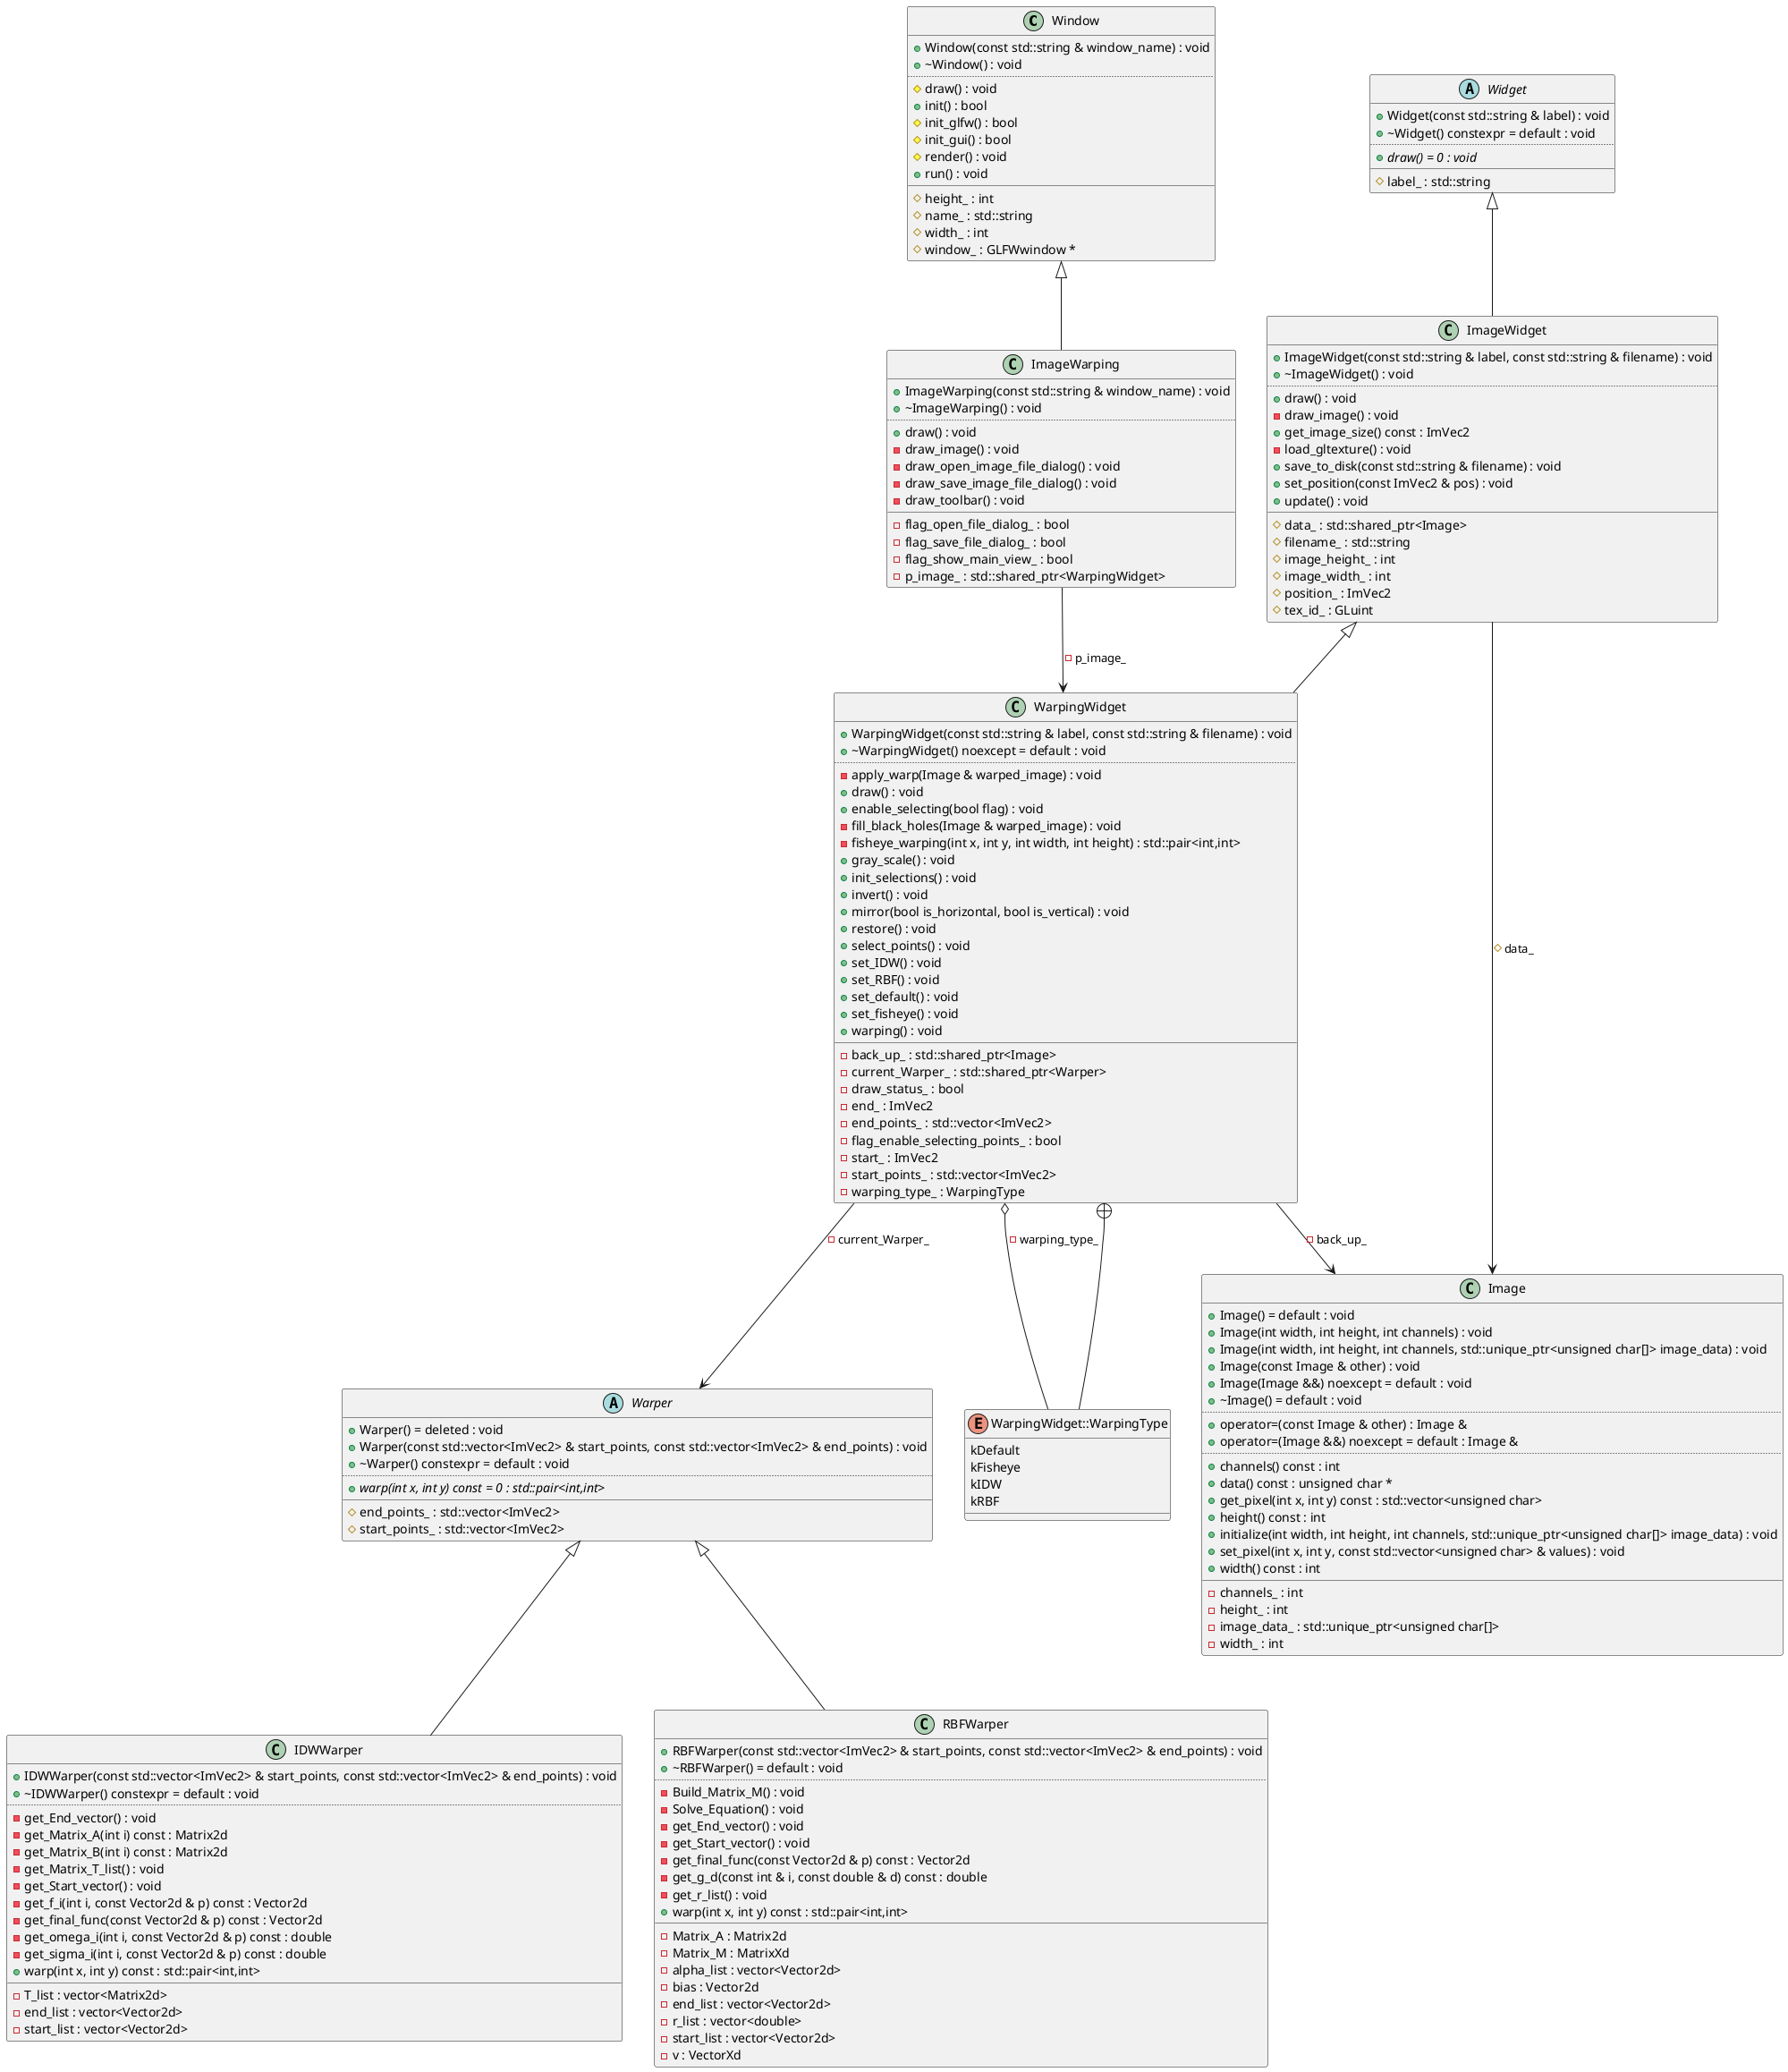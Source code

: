 @startuml
class "Window" as C_0008871575618986871683
class C_0008871575618986871683 {
+Window(const std::string & window_name) : void
+~Window() : void
..
#draw() : void
+init() : bool
#init_glfw() : bool
#init_gui() : bool
#render() : void
+run() : void
__
#height_ : int
#name_ : std::string
#width_ : int
#window_ : GLFWwindow *
}
class "Image" as C_0010959721817629218176
class C_0010959721817629218176 {
+Image() = default : void
+Image(int width, int height, int channels) : void
+Image(int width, int height, int channels, std::unique_ptr<unsigned char[]> image_data) : void
+Image(const Image & other) : void
+Image(Image &&) noexcept = default : void
+~Image() = default : void
..
+operator=(const Image & other) : Image &
+operator=(Image &&) noexcept = default : Image &
..
+channels() const : int
+data() const : unsigned char *
+get_pixel(int x, int y) const : std::vector<unsigned char>
+height() const : int
+initialize(int width, int height, int channels, std::unique_ptr<unsigned char[]> image_data) : void
+set_pixel(int x, int y, const std::vector<unsigned char> & values) : void
+width() const : int
__
-channels_ : int
-height_ : int
-image_data_ : std::unique_ptr<unsigned char[]>
-width_ : int
}
abstract "Widget" as C_0017184784915024955243
abstract C_0017184784915024955243 {
+Widget(const std::string & label) : void
+~Widget() constexpr = default : void
..
{abstract} +draw() = 0 : void
__
#label_ : std::string
}
class "ImageWidget" as C_0015764671186205139052
class C_0015764671186205139052 {
+ImageWidget(const std::string & label, const std::string & filename) : void
+~ImageWidget() : void
..
+draw() : void
-draw_image() : void
+get_image_size() const : ImVec2
-load_gltexture() : void
+save_to_disk(const std::string & filename) : void
+set_position(const ImVec2 & pos) : void
+update() : void
__
#data_ : std::shared_ptr<Image>
#filename_ : std::string
#image_height_ : int
#image_width_ : int
#position_ : ImVec2
#tex_id_ : GLuint
}
abstract "Warper" as C_0016564153805453279254
abstract C_0016564153805453279254 {
+Warper() = deleted : void
+Warper(const std::vector<ImVec2> & start_points, const std::vector<ImVec2> & end_points) : void
+~Warper() constexpr = default : void
..
{abstract} +warp(int x, int y) const = 0 : std::pair<int,int>
__
#end_points_ : std::vector<ImVec2>
#start_points_ : std::vector<ImVec2>
}
class "WarpingWidget" as C_0001358917270343686443
class C_0001358917270343686443 {
+WarpingWidget(const std::string & label, const std::string & filename) : void
+~WarpingWidget() noexcept = default : void
..
-apply_warp(Image & warped_image) : void
+draw() : void
+enable_selecting(bool flag) : void
-fill_black_holes(Image & warped_image) : void
-fisheye_warping(int x, int y, int width, int height) : std::pair<int,int>
+gray_scale() : void
+init_selections() : void
+invert() : void
+mirror(bool is_horizontal, bool is_vertical) : void
+restore() : void
+select_points() : void
+set_IDW() : void
+set_RBF() : void
+set_default() : void
+set_fisheye() : void
+warping() : void
__
-back_up_ : std::shared_ptr<Image>
-current_Warper_ : std::shared_ptr<Warper>
-draw_status_ : bool
-end_ : ImVec2
-end_points_ : std::vector<ImVec2>
-flag_enable_selecting_points_ : bool
-start_ : ImVec2
-start_points_ : std::vector<ImVec2>
-warping_type_ : WarpingType
}
enum "WarpingWidget::WarpingType" as C_0014069059973429072845
enum C_0014069059973429072845 {
kDefault
kFisheye
kIDW
kRBF
}
class "ImageWarping" as C_0009413438503253076130
class C_0009413438503253076130 {
+ImageWarping(const std::string & window_name) : void
+~ImageWarping() : void
..
+draw() : void
-draw_image() : void
-draw_open_image_file_dialog() : void
-draw_save_image_file_dialog() : void
-draw_toolbar() : void
__
-flag_open_file_dialog_ : bool
-flag_save_file_dialog_ : bool
-flag_show_main_view_ : bool
-p_image_ : std::shared_ptr<WarpingWidget>
}
class "IDWWarper" as C_0003207778641861116142
class C_0003207778641861116142 {
+IDWWarper(const std::vector<ImVec2> & start_points, const std::vector<ImVec2> & end_points) : void
+~IDWWarper() constexpr = default : void
..
-get_End_vector() : void
-get_Matrix_A(int i) const : Matrix2d
-get_Matrix_B(int i) const : Matrix2d
-get_Matrix_T_list() : void
-get_Start_vector() : void
-get_f_i(int i, const Vector2d & p) const : Vector2d
-get_final_func(const Vector2d & p) const : Vector2d
-get_omega_i(int i, const Vector2d & p) const : double
-get_sigma_i(int i, const Vector2d & p) const : double
+warp(int x, int y) const : std::pair<int,int>
__
-T_list : vector<Matrix2d>
-end_list : vector<Vector2d>
-start_list : vector<Vector2d>
}
class "RBFWarper" as C_0001171206876519165330
class C_0001171206876519165330 {
+RBFWarper(const std::vector<ImVec2> & start_points, const std::vector<ImVec2> & end_points) : void
+~RBFWarper() = default : void
..
-Build_Matrix_M() : void
-Solve_Equation() : void
-get_End_vector() : void
-get_Start_vector() : void
-get_final_func(const Vector2d & p) const : Vector2d
-get_g_d(const int & i, const double & d) const : double
-get_r_list() : void
+warp(int x, int y) const : std::pair<int,int>
__
-Matrix_A : Matrix2d
-Matrix_M : MatrixXd
-alpha_list : vector<Vector2d>
-bias : Vector2d
-end_list : vector<Vector2d>
-r_list : vector<double>
-start_list : vector<Vector2d>
-v : VectorXd
}
C_0015764671186205139052 --> C_0010959721817629218176 : #data_
C_0017184784915024955243 <|-- C_0015764671186205139052
C_0001358917270343686443 --> C_0010959721817629218176 : -back_up_
C_0001358917270343686443 o-- C_0014069059973429072845 : -warping_type_
C_0001358917270343686443 --> C_0016564153805453279254 : -current_Warper_
C_0015764671186205139052 <|-- C_0001358917270343686443
C_0014069059973429072845 --+ C_0001358917270343686443
C_0009413438503253076130 --> C_0001358917270343686443 : -p_image_
C_0008871575618986871683 <|-- C_0009413438503253076130
C_0016564153805453279254 <|-- C_0003207778641861116142
C_0016564153805453279254 <|-- C_0001171206876519165330

'Generated with clang-uml, version 0.6.0
'LLVM version clang version 19.1.3 (https://github.com/llvm/llvm-project.git ab51eccf88f5321e7c60591c5546b254b6afab99)
@enduml
